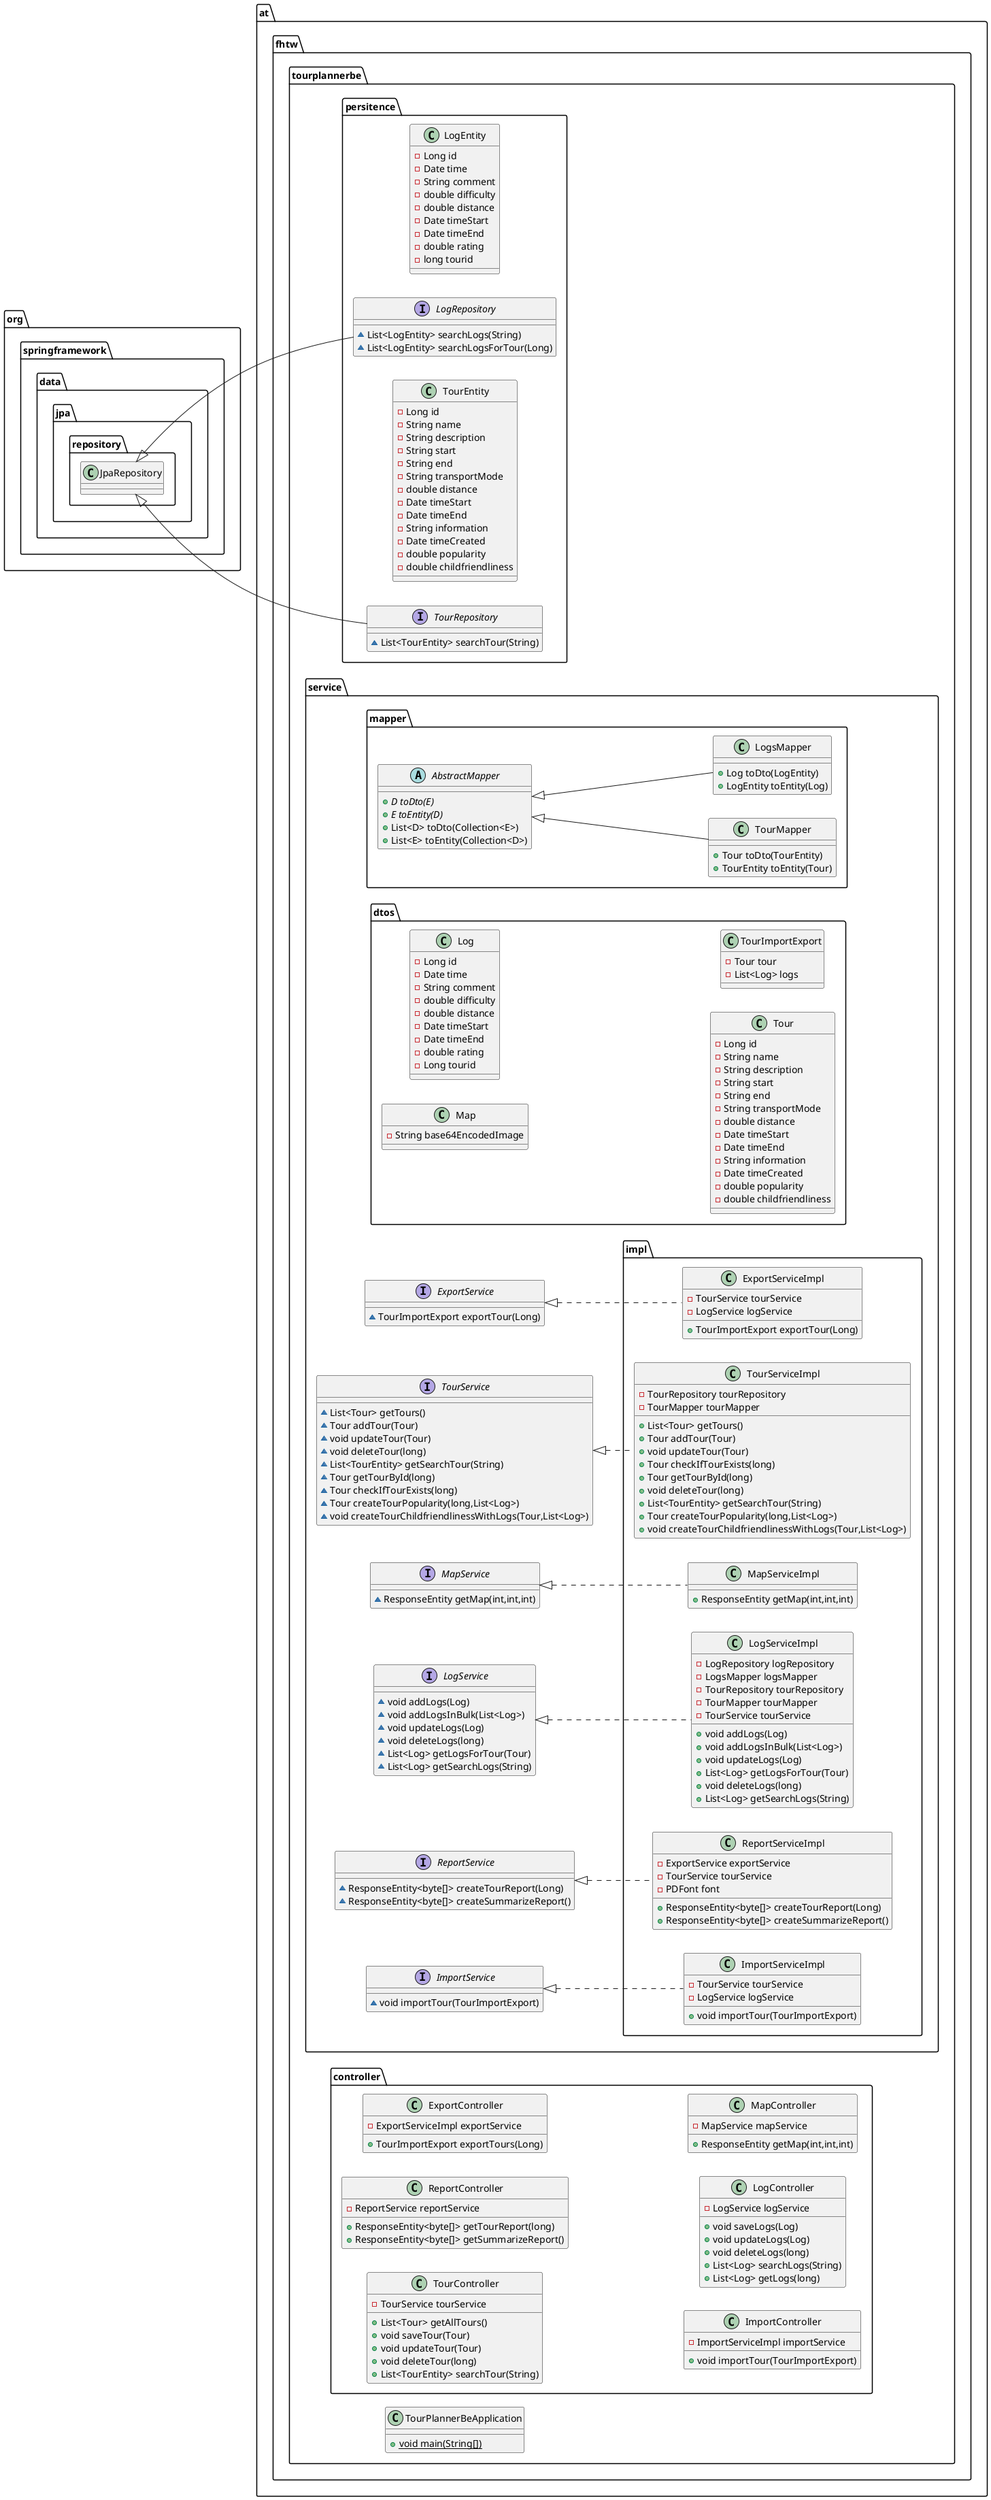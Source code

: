 @startuml
left to right direction
class at.fhtw.tourplannerbe.persitence.LogEntity {
- Long id
- Date time
- String comment
- double difficulty
- double distance
- Date timeStart
- Date timeEnd
- double rating
- long tourid
}

class at.fhtw.tourplannerbe.service.impl.ReportServiceImpl {
- ExportService exportService
- TourService tourService
- PDFont font
+ ResponseEntity<byte[]> createTourReport(Long)
+ ResponseEntity<byte[]> createSummarizeReport()
}


class at.fhtw.tourplannerbe.service.mapper.TourMapper {
+ Tour toDto(TourEntity)
+ TourEntity toEntity(Tour)
}

class at.fhtw.tourplannerbe.service.impl.ImportServiceImpl {
- TourService tourService
- LogService logService
+ void importTour(TourImportExport)
}


class at.fhtw.tourplannerbe.controller.TourController {
- TourService tourService
+ List<Tour> getAllTours()
+ void saveTour(Tour)
+ void updateTour(Tour)
+ void deleteTour(long)
+ List<TourEntity> searchTour(String)
}


interface at.fhtw.tourplannerbe.service.ExportService {
~ TourImportExport exportTour(Long)
}

class at.fhtw.tourplannerbe.service.impl.ExportServiceImpl {
- TourService tourService
- LogService logService
+ TourImportExport exportTour(Long)
}


class at.fhtw.tourplannerbe.controller.ReportController {
- ReportService reportService
+ ResponseEntity<byte[]> getTourReport(long)
+ ResponseEntity<byte[]> getSummarizeReport()
}


class at.fhtw.tourplannerbe.service.dtos.Map {
- String base64EncodedImage
}

interface at.fhtw.tourplannerbe.service.TourService {
~ List<Tour> getTours()
~ Tour addTour(Tour)
~ void updateTour(Tour)
~ void deleteTour(long)
~ List<TourEntity> getSearchTour(String)
~ Tour getTourById(long)
~ Tour checkIfTourExists(long)
~ Tour createTourPopularity(long,List<Log>)
~ void createTourChildfriendlinessWithLogs(Tour,List<Log>)
}

interface at.fhtw.tourplannerbe.service.MapService {
~ ResponseEntity getMap(int,int,int)
}

class at.fhtw.tourplannerbe.service.dtos.Log {
- Long id
- Date time
- String comment
- double difficulty
- double distance
- Date timeStart
- Date timeEnd
- double rating
- Long tourid
}

class at.fhtw.tourplannerbe.controller.ExportController {
- ExportServiceImpl exportService
+ TourImportExport exportTours(Long)
}


class at.fhtw.tourplannerbe.controller.ImportController {
- ImportServiceImpl importService
+ void importTour(TourImportExport)
}


class at.fhtw.tourplannerbe.service.impl.MapServiceImpl {
+ ResponseEntity getMap(int,int,int)
}

class at.fhtw.tourplannerbe.service.impl.LogServiceImpl {
- LogRepository logRepository
- LogsMapper logsMapper
- TourRepository tourRepository
- TourMapper tourMapper
- TourService tourService
+ void addLogs(Log)
+ void addLogsInBulk(List<Log>)
+ void updateLogs(Log)
+ List<Log> getLogsForTour(Tour)
+ void deleteLogs(long)
+ List<Log> getSearchLogs(String)
}


interface at.fhtw.tourplannerbe.service.LogService {
~ void addLogs(Log)
~ void addLogsInBulk(List<Log>)
~ void updateLogs(Log)
~ void deleteLogs(long)
~ List<Log> getLogsForTour(Tour)
~ List<Log> getSearchLogs(String)
}

class at.fhtw.tourplannerbe.service.impl.TourServiceImpl {
- TourRepository tourRepository
- TourMapper tourMapper
+ List<Tour> getTours()
+ Tour addTour(Tour)
+ void updateTour(Tour)
+ Tour checkIfTourExists(long)
+ Tour getTourById(long)
+ void deleteTour(long)
+ List<TourEntity> getSearchTour(String)
+ Tour createTourPopularity(long,List<Log>)
+ void createTourChildfriendlinessWithLogs(Tour,List<Log>)
}


interface at.fhtw.tourplannerbe.service.ReportService {
~ ResponseEntity<byte[]> createTourReport(Long)
~ ResponseEntity<byte[]> createSummarizeReport()
}

class at.fhtw.tourplannerbe.controller.LogController {
- LogService logService
+ void saveLogs(Log)
+ void updateLogs(Log)
+ void deleteLogs(long)
+ List<Log> searchLogs(String)
+ List<Log> getLogs(long)
}


interface at.fhtw.tourplannerbe.persitence.LogRepository {
~ List<LogEntity> searchLogs(String)
~ List<LogEntity> searchLogsForTour(Long)
}

interface at.fhtw.tourplannerbe.service.ImportService {
~ void importTour(TourImportExport)
}

class at.fhtw.tourplannerbe.service.dtos.Tour {
- Long id
- String name
- String description
- String start
- String end
- String transportMode
- double distance
- Date timeStart
- Date timeEnd
- String information
- Date timeCreated
- double popularity
- double childfriendliness
}

class at.fhtw.tourplannerbe.TourPlannerBeApplication {
+ {static} void main(String[])
}

abstract class at.fhtw.tourplannerbe.service.mapper.AbstractMapper {
+ {abstract}D toDto(E)
+ {abstract}E toEntity(D)
+ List<D> toDto(Collection<E>)
+ List<E> toEntity(Collection<D>)
}

class at.fhtw.tourplannerbe.service.mapper.LogsMapper {
+ Log toDto(LogEntity)
+ LogEntity toEntity(Log)
}

class at.fhtw.tourplannerbe.persitence.TourEntity {
- Long id
- String name
- String description
- String start
- String end
- String transportMode
- double distance
- Date timeStart
- Date timeEnd
- String information
- Date timeCreated
- double popularity
- double childfriendliness
}

interface at.fhtw.tourplannerbe.persitence.TourRepository {
~ List<TourEntity> searchTour(String)
}

class at.fhtw.tourplannerbe.controller.MapController {
- MapService mapService
+ ResponseEntity getMap(int,int,int)
}


class at.fhtw.tourplannerbe.service.dtos.TourImportExport {
- Tour tour
- List<Log> logs
}



at.fhtw.tourplannerbe.service.ReportService <|.. at.fhtw.tourplannerbe.service.impl.ReportServiceImpl
at.fhtw.tourplannerbe.service.mapper.AbstractMapper <|-- at.fhtw.tourplannerbe.service.mapper.TourMapper
at.fhtw.tourplannerbe.service.ImportService <|.. at.fhtw.tourplannerbe.service.impl.ImportServiceImpl
at.fhtw.tourplannerbe.service.ExportService <|.. at.fhtw.tourplannerbe.service.impl.ExportServiceImpl
at.fhtw.tourplannerbe.service.MapService <|.. at.fhtw.tourplannerbe.service.impl.MapServiceImpl
at.fhtw.tourplannerbe.service.LogService <|.. at.fhtw.tourplannerbe.service.impl.LogServiceImpl
at.fhtw.tourplannerbe.service.TourService <|.. at.fhtw.tourplannerbe.service.impl.TourServiceImpl
org.springframework.data.jpa.repository.JpaRepository <|-- at.fhtw.tourplannerbe.persitence.LogRepository
at.fhtw.tourplannerbe.service.mapper.AbstractMapper <|-- at.fhtw.tourplannerbe.service.mapper.LogsMapper
org.springframework.data.jpa.repository.JpaRepository <|-- at.fhtw.tourplannerbe.persitence.TourRepository
@enduml